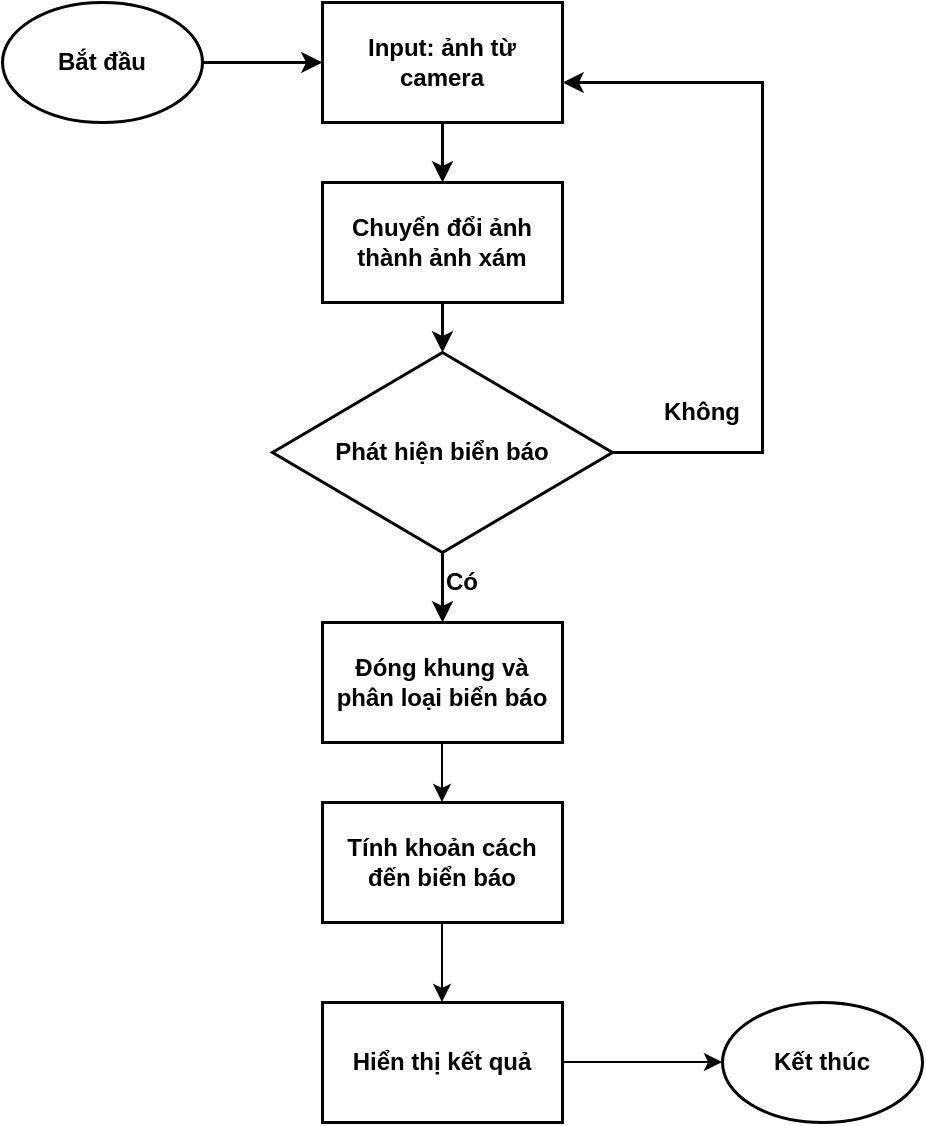 <mxfile version="21.3.8" type="github">
  <diagram name="Trang-1" id="H5CcnlnIAU28co34Nz0S">
    <mxGraphModel dx="1050" dy="573" grid="1" gridSize="10" guides="1" tooltips="1" connect="1" arrows="1" fold="1" page="1" pageScale="1" pageWidth="827" pageHeight="1169" math="0" shadow="0">
      <root>
        <mxCell id="0" />
        <mxCell id="1" parent="0" />
        <mxCell id="0cH6JG7P4-wubHa-yK2c-5" style="edgeStyle=orthogonalEdgeStyle;rounded=0;orthogonalLoop=1;jettySize=auto;html=1;entryX=0;entryY=0.5;entryDx=0;entryDy=0;strokeWidth=1.5;fontStyle=1" parent="1" source="0cH6JG7P4-wubHa-yK2c-1" target="0cH6JG7P4-wubHa-yK2c-2" edge="1">
          <mxGeometry relative="1" as="geometry" />
        </mxCell>
        <mxCell id="0cH6JG7P4-wubHa-yK2c-1" value="Bắt đầu" style="ellipse;whiteSpace=wrap;html=1;strokeWidth=1.5;fontStyle=1" parent="1" vertex="1">
          <mxGeometry x="120" y="100" width="100" height="60" as="geometry" />
        </mxCell>
        <mxCell id="0cH6JG7P4-wubHa-yK2c-4" style="edgeStyle=orthogonalEdgeStyle;rounded=0;orthogonalLoop=1;jettySize=auto;html=1;strokeWidth=1.5;fontStyle=1" parent="1" source="0cH6JG7P4-wubHa-yK2c-2" target="0cH6JG7P4-wubHa-yK2c-3" edge="1">
          <mxGeometry relative="1" as="geometry" />
        </mxCell>
        <mxCell id="0cH6JG7P4-wubHa-yK2c-2" value="Input: ảnh từ camera" style="rounded=0;whiteSpace=wrap;html=1;strokeWidth=1.5;fontStyle=1" parent="1" vertex="1">
          <mxGeometry x="280" y="100" width="120" height="60" as="geometry" />
        </mxCell>
        <mxCell id="0cH6JG7P4-wubHa-yK2c-20" style="edgeStyle=orthogonalEdgeStyle;rounded=0;orthogonalLoop=1;jettySize=auto;html=1;entryX=0.5;entryY=0;entryDx=0;entryDy=0;strokeWidth=1.5;fontStyle=1" parent="1" source="0cH6JG7P4-wubHa-yK2c-3" target="0cH6JG7P4-wubHa-yK2c-6" edge="1">
          <mxGeometry relative="1" as="geometry" />
        </mxCell>
        <mxCell id="0cH6JG7P4-wubHa-yK2c-3" value="Chuyển đổi ảnh thành ảnh xám" style="rounded=0;whiteSpace=wrap;html=1;strokeWidth=1.5;fontStyle=1" parent="1" vertex="1">
          <mxGeometry x="280" y="190" width="120" height="60" as="geometry" />
        </mxCell>
        <mxCell id="0cH6JG7P4-wubHa-yK2c-9" style="edgeStyle=orthogonalEdgeStyle;rounded=0;orthogonalLoop=1;jettySize=auto;html=1;strokeWidth=1.5;fontStyle=1" parent="1" source="0cH6JG7P4-wubHa-yK2c-6" edge="1">
          <mxGeometry relative="1" as="geometry">
            <Array as="points">
              <mxPoint x="500" y="325" />
              <mxPoint x="500" y="140" />
            </Array>
            <mxPoint x="400" y="140" as="targetPoint" />
          </mxGeometry>
        </mxCell>
        <mxCell id="0cH6JG7P4-wubHa-yK2c-18" style="edgeStyle=orthogonalEdgeStyle;rounded=0;orthogonalLoop=1;jettySize=auto;html=1;strokeWidth=1.5;fontStyle=1" parent="1" source="0cH6JG7P4-wubHa-yK2c-6" target="0cH6JG7P4-wubHa-yK2c-11" edge="1">
          <mxGeometry relative="1" as="geometry" />
        </mxCell>
        <mxCell id="0cH6JG7P4-wubHa-yK2c-6" value="Phát hiện biển báo" style="rhombus;whiteSpace=wrap;html=1;strokeWidth=1.5;fontStyle=1" parent="1" vertex="1">
          <mxGeometry x="255" y="275" width="170" height="100" as="geometry" />
        </mxCell>
        <mxCell id="0cH6JG7P4-wubHa-yK2c-10" value="Không" style="text;html=1;strokeColor=none;fillColor=none;align=center;verticalAlign=middle;whiteSpace=wrap;rounded=0;strokeWidth=1.5;fontStyle=1" parent="1" vertex="1">
          <mxGeometry x="440" y="290" width="60" height="30" as="geometry" />
        </mxCell>
        <mxCell id="0cH6JG7P4-wubHa-yK2c-22" style="edgeStyle=orthogonalEdgeStyle;rounded=0;orthogonalLoop=1;jettySize=auto;html=1;" parent="1" source="0cH6JG7P4-wubHa-yK2c-11" target="0cH6JG7P4-wubHa-yK2c-21" edge="1">
          <mxGeometry relative="1" as="geometry" />
        </mxCell>
        <mxCell id="0cH6JG7P4-wubHa-yK2c-11" value="Đóng khung và phân loại biển báo" style="rounded=0;whiteSpace=wrap;html=1;strokeWidth=1.5;fontStyle=1" parent="1" vertex="1">
          <mxGeometry x="280" y="410" width="120" height="60" as="geometry" />
        </mxCell>
        <mxCell id="0cH6JG7P4-wubHa-yK2c-24" style="edgeStyle=orthogonalEdgeStyle;rounded=0;orthogonalLoop=1;jettySize=auto;html=1;" parent="1" source="0cH6JG7P4-wubHa-yK2c-12" target="0cH6JG7P4-wubHa-yK2c-16" edge="1">
          <mxGeometry relative="1" as="geometry" />
        </mxCell>
        <mxCell id="0cH6JG7P4-wubHa-yK2c-12" value="Hiển thị kết quả" style="rounded=0;whiteSpace=wrap;html=1;strokeWidth=1.5;fontStyle=1" parent="1" vertex="1">
          <mxGeometry x="280" y="600" width="120" height="60" as="geometry" />
        </mxCell>
        <mxCell id="0cH6JG7P4-wubHa-yK2c-16" value="Kết thúc" style="ellipse;whiteSpace=wrap;html=1;strokeWidth=1.5;fontStyle=1" parent="1" vertex="1">
          <mxGeometry x="480" y="600" width="100" height="60" as="geometry" />
        </mxCell>
        <mxCell id="0cH6JG7P4-wubHa-yK2c-19" value="Có" style="text;html=1;strokeColor=none;fillColor=none;align=center;verticalAlign=middle;whiteSpace=wrap;rounded=0;strokeWidth=1.5;fontStyle=1" parent="1" vertex="1">
          <mxGeometry x="320" y="375" width="60" height="30" as="geometry" />
        </mxCell>
        <mxCell id="0cH6JG7P4-wubHa-yK2c-23" style="edgeStyle=orthogonalEdgeStyle;rounded=0;orthogonalLoop=1;jettySize=auto;html=1;entryX=0.5;entryY=0;entryDx=0;entryDy=0;" parent="1" source="0cH6JG7P4-wubHa-yK2c-21" target="0cH6JG7P4-wubHa-yK2c-12" edge="1">
          <mxGeometry relative="1" as="geometry" />
        </mxCell>
        <mxCell id="0cH6JG7P4-wubHa-yK2c-21" value="Tính khoản cách đến biển báo" style="rounded=0;whiteSpace=wrap;html=1;strokeWidth=1.5;fontStyle=1" parent="1" vertex="1">
          <mxGeometry x="280" y="500" width="120" height="60" as="geometry" />
        </mxCell>
      </root>
    </mxGraphModel>
  </diagram>
</mxfile>
